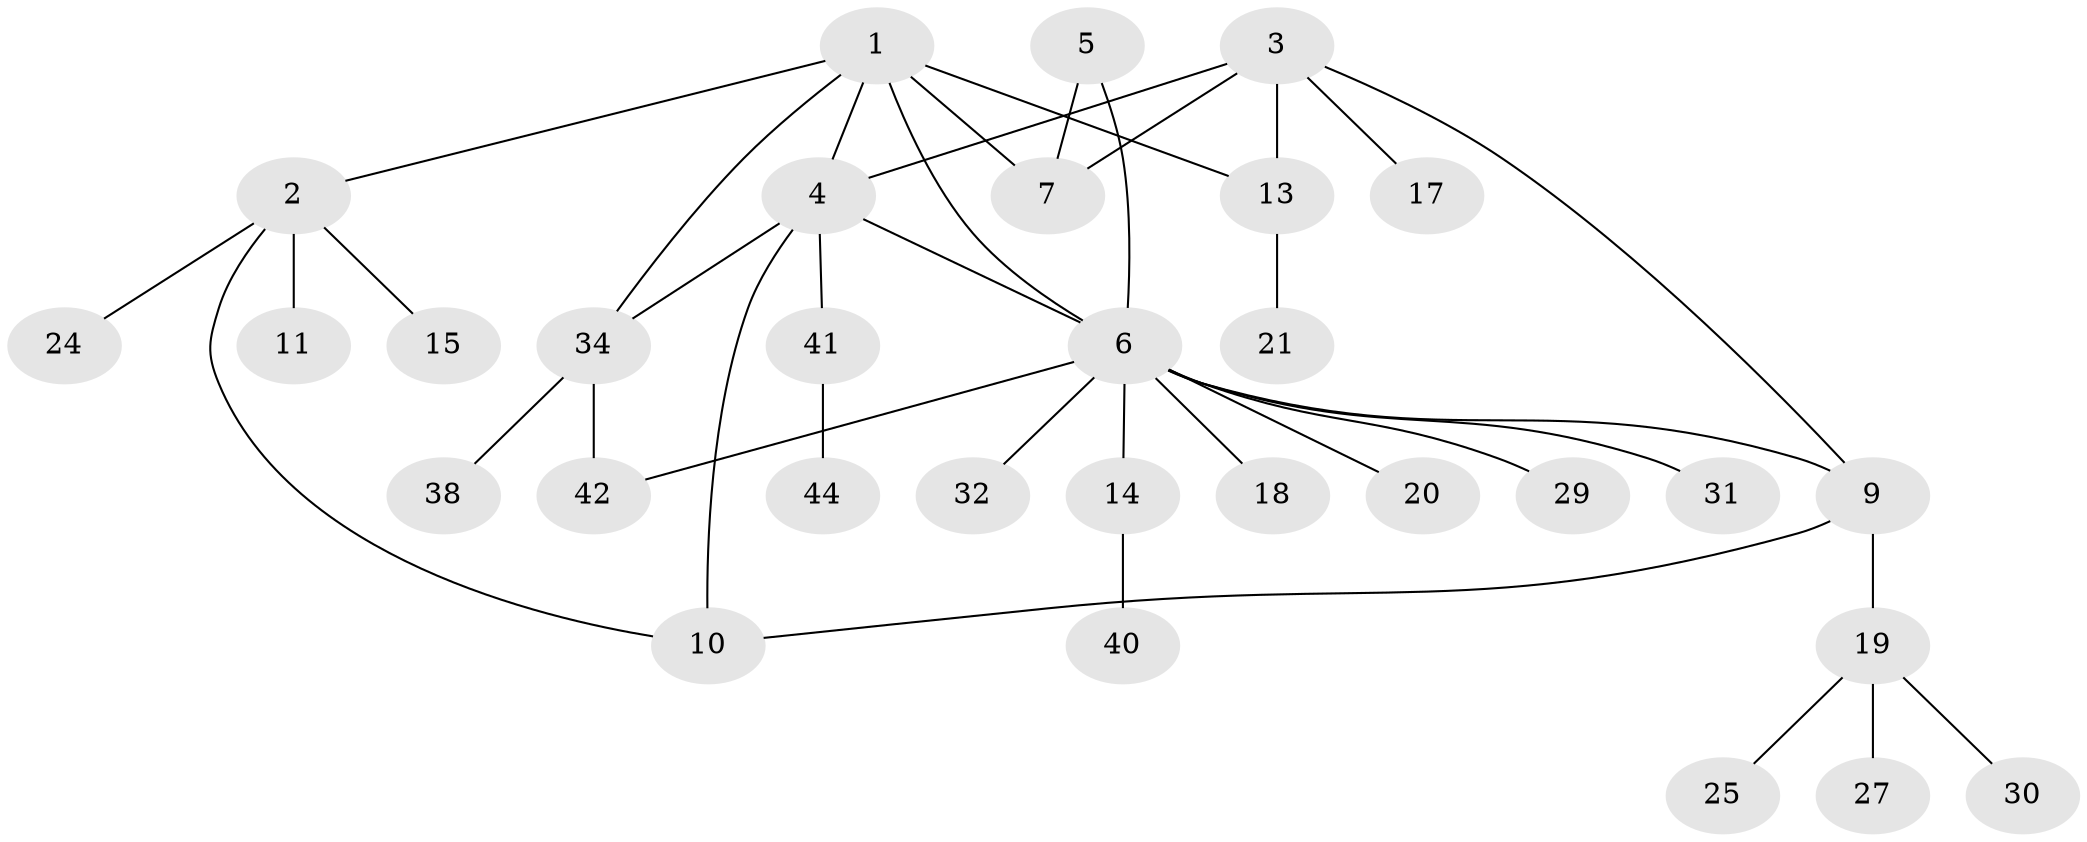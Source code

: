 // Generated by graph-tools (version 1.1) at 2025/24/03/03/25 07:24:10]
// undirected, 31 vertices, 39 edges
graph export_dot {
graph [start="1"]
  node [color=gray90,style=filled];
  1 [super="+33"];
  2 [super="+12"];
  3 [super="+8"];
  4 [super="+26"];
  5 [super="+39"];
  6 [super="+37"];
  7;
  9;
  10 [super="+46"];
  11 [super="+16"];
  13 [super="+28"];
  14 [super="+22"];
  15 [super="+47"];
  17 [super="+43"];
  18;
  19 [super="+23"];
  20;
  21;
  24;
  25 [super="+35"];
  27;
  29 [super="+45"];
  30;
  31;
  32;
  34 [super="+36"];
  38;
  40;
  41;
  42;
  44;
  1 -- 2;
  1 -- 4;
  1 -- 6;
  1 -- 7;
  1 -- 13;
  1 -- 34;
  2 -- 10;
  2 -- 11;
  2 -- 15;
  2 -- 24;
  3 -- 4;
  3 -- 17;
  3 -- 7;
  3 -- 9;
  3 -- 13;
  4 -- 6 [weight=2];
  4 -- 10;
  4 -- 41;
  4 -- 34;
  5 -- 6;
  5 -- 7;
  6 -- 9;
  6 -- 14;
  6 -- 18;
  6 -- 20;
  6 -- 29;
  6 -- 31;
  6 -- 32;
  6 -- 42;
  9 -- 10;
  9 -- 19;
  13 -- 21;
  14 -- 40;
  19 -- 25;
  19 -- 27;
  19 -- 30;
  34 -- 38;
  34 -- 42;
  41 -- 44;
}
